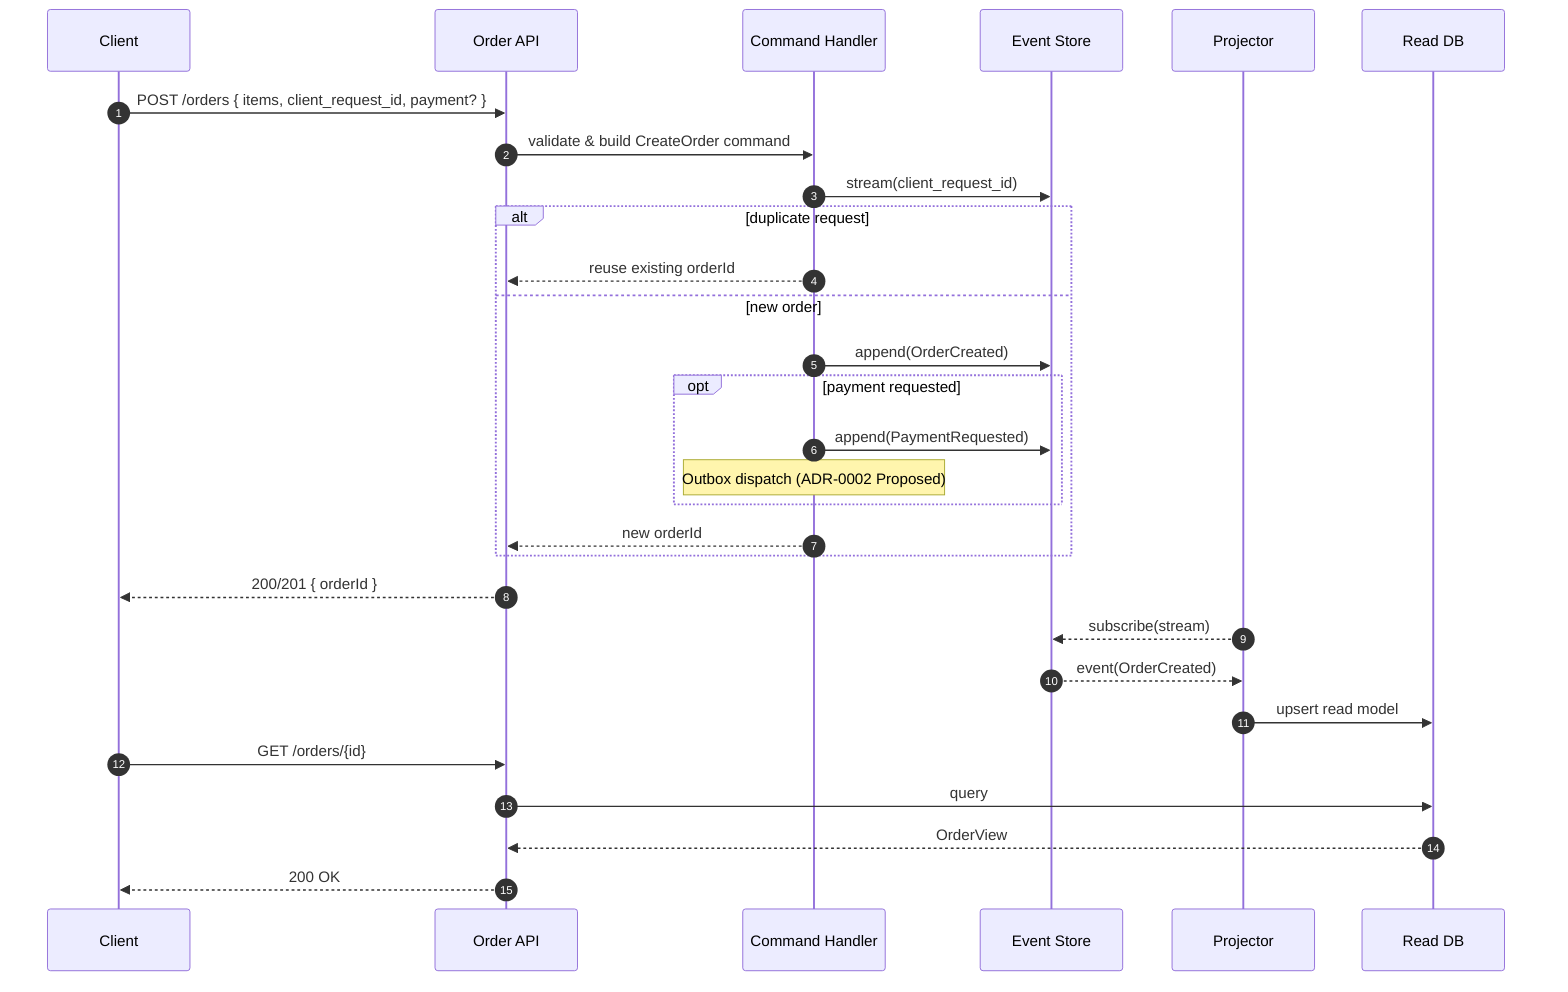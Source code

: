 sequenceDiagram
  autonumber
  participant C as Client
  participant API as Order API
  participant H as Command Handler
  participant ES as Event Store
  participant P as Projector
  participant R as Read DB

  C->>API: POST /orders { items, client_request_id, payment? }
  API->>H: validate & build CreateOrder command
  H->>ES: stream(client_request_id)
  alt duplicate request
    H-->>API: reuse existing orderId
  else new order
    H->>ES: append(OrderCreated)
    opt payment requested
      H->>ES: append(PaymentRequested)
      Note over H: Outbox dispatch (ADR-0002 Proposed)
    end
    H-->>API: new orderId
  end
  API-->>C: 200/201 { orderId }

  P-->>ES: subscribe(stream)
  ES-->>P: event(OrderCreated)
  P->>R: upsert read model

  C->>API: GET /orders/{id}
  API->>R: query
  R-->>API: OrderView
  API-->>C: 200 OK